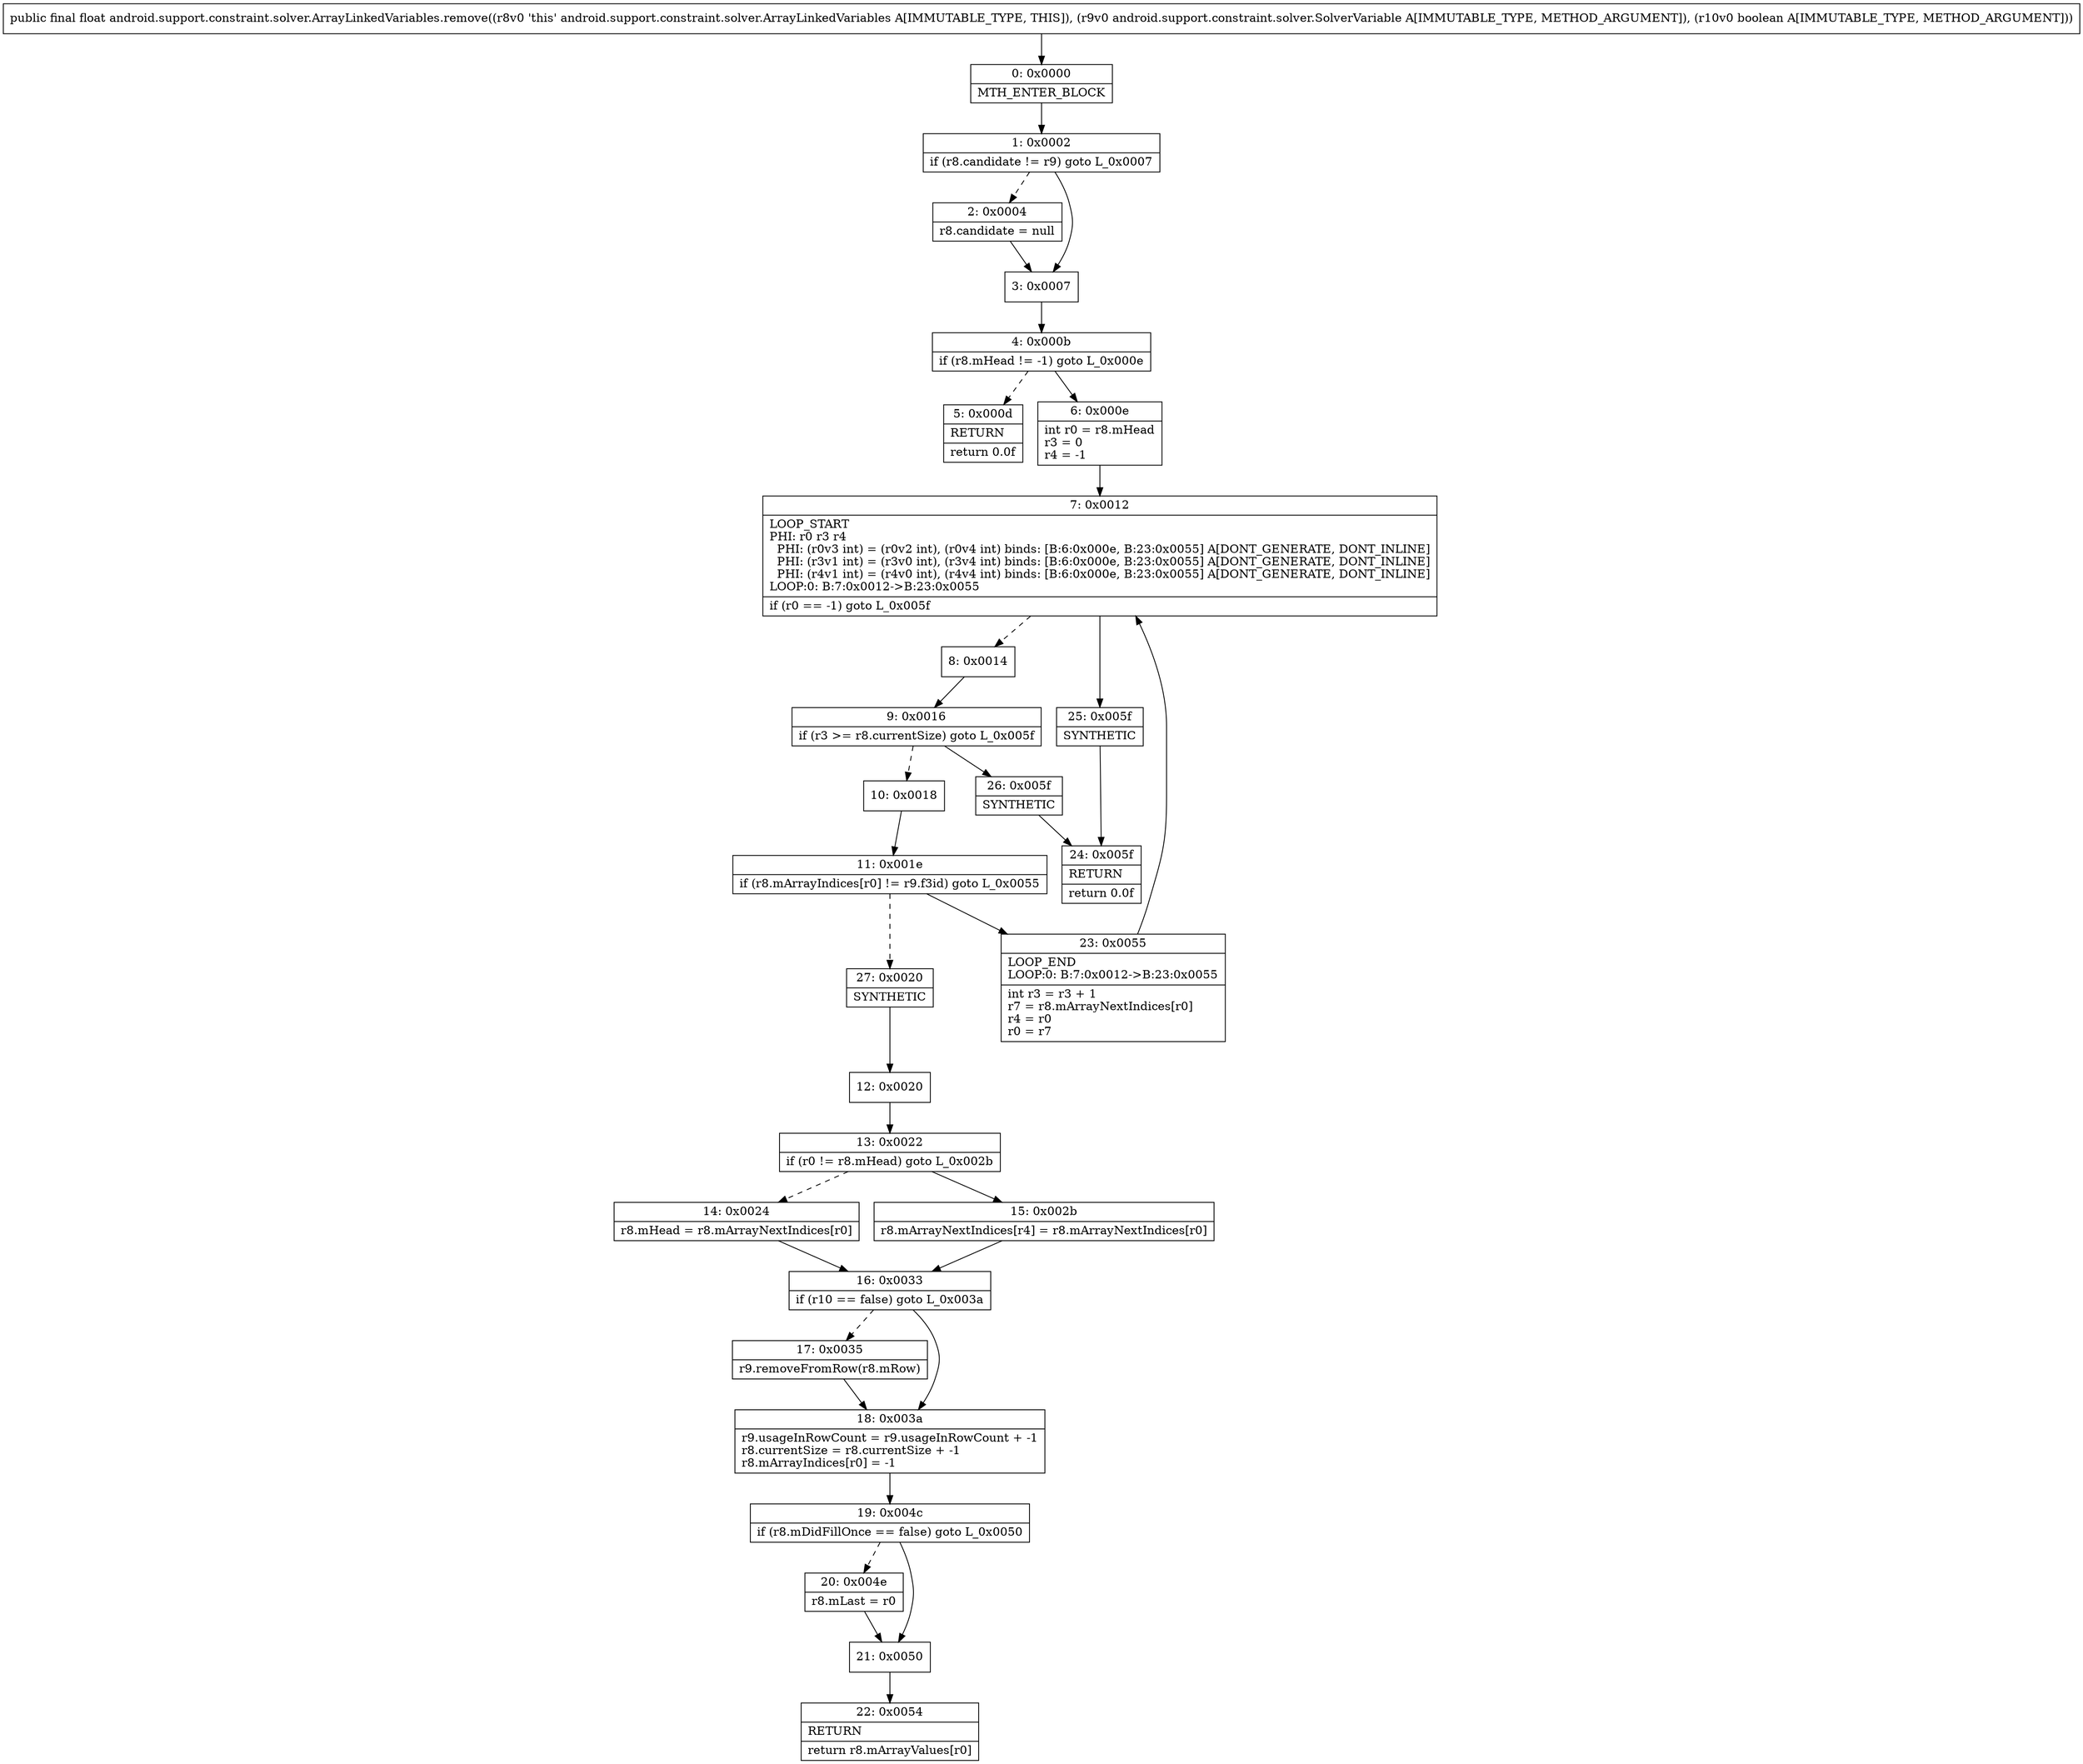 digraph "CFG forandroid.support.constraint.solver.ArrayLinkedVariables.remove(Landroid\/support\/constraint\/solver\/SolverVariable;Z)F" {
Node_0 [shape=record,label="{0\:\ 0x0000|MTH_ENTER_BLOCK\l}"];
Node_1 [shape=record,label="{1\:\ 0x0002|if (r8.candidate != r9) goto L_0x0007\l}"];
Node_2 [shape=record,label="{2\:\ 0x0004|r8.candidate = null\l}"];
Node_3 [shape=record,label="{3\:\ 0x0007}"];
Node_4 [shape=record,label="{4\:\ 0x000b|if (r8.mHead != \-1) goto L_0x000e\l}"];
Node_5 [shape=record,label="{5\:\ 0x000d|RETURN\l|return 0.0f\l}"];
Node_6 [shape=record,label="{6\:\ 0x000e|int r0 = r8.mHead\lr3 = 0\lr4 = \-1\l}"];
Node_7 [shape=record,label="{7\:\ 0x0012|LOOP_START\lPHI: r0 r3 r4 \l  PHI: (r0v3 int) = (r0v2 int), (r0v4 int) binds: [B:6:0x000e, B:23:0x0055] A[DONT_GENERATE, DONT_INLINE]\l  PHI: (r3v1 int) = (r3v0 int), (r3v4 int) binds: [B:6:0x000e, B:23:0x0055] A[DONT_GENERATE, DONT_INLINE]\l  PHI: (r4v1 int) = (r4v0 int), (r4v4 int) binds: [B:6:0x000e, B:23:0x0055] A[DONT_GENERATE, DONT_INLINE]\lLOOP:0: B:7:0x0012\-\>B:23:0x0055\l|if (r0 == \-1) goto L_0x005f\l}"];
Node_8 [shape=record,label="{8\:\ 0x0014}"];
Node_9 [shape=record,label="{9\:\ 0x0016|if (r3 \>= r8.currentSize) goto L_0x005f\l}"];
Node_10 [shape=record,label="{10\:\ 0x0018}"];
Node_11 [shape=record,label="{11\:\ 0x001e|if (r8.mArrayIndices[r0] != r9.f3id) goto L_0x0055\l}"];
Node_12 [shape=record,label="{12\:\ 0x0020}"];
Node_13 [shape=record,label="{13\:\ 0x0022|if (r0 != r8.mHead) goto L_0x002b\l}"];
Node_14 [shape=record,label="{14\:\ 0x0024|r8.mHead = r8.mArrayNextIndices[r0]\l}"];
Node_15 [shape=record,label="{15\:\ 0x002b|r8.mArrayNextIndices[r4] = r8.mArrayNextIndices[r0]\l}"];
Node_16 [shape=record,label="{16\:\ 0x0033|if (r10 == false) goto L_0x003a\l}"];
Node_17 [shape=record,label="{17\:\ 0x0035|r9.removeFromRow(r8.mRow)\l}"];
Node_18 [shape=record,label="{18\:\ 0x003a|r9.usageInRowCount = r9.usageInRowCount + \-1\lr8.currentSize = r8.currentSize + \-1\lr8.mArrayIndices[r0] = \-1\l}"];
Node_19 [shape=record,label="{19\:\ 0x004c|if (r8.mDidFillOnce == false) goto L_0x0050\l}"];
Node_20 [shape=record,label="{20\:\ 0x004e|r8.mLast = r0\l}"];
Node_21 [shape=record,label="{21\:\ 0x0050}"];
Node_22 [shape=record,label="{22\:\ 0x0054|RETURN\l|return r8.mArrayValues[r0]\l}"];
Node_23 [shape=record,label="{23\:\ 0x0055|LOOP_END\lLOOP:0: B:7:0x0012\-\>B:23:0x0055\l|int r3 = r3 + 1\lr7 = r8.mArrayNextIndices[r0]\lr4 = r0\lr0 = r7\l}"];
Node_24 [shape=record,label="{24\:\ 0x005f|RETURN\l|return 0.0f\l}"];
Node_25 [shape=record,label="{25\:\ 0x005f|SYNTHETIC\l}"];
Node_26 [shape=record,label="{26\:\ 0x005f|SYNTHETIC\l}"];
Node_27 [shape=record,label="{27\:\ 0x0020|SYNTHETIC\l}"];
MethodNode[shape=record,label="{public final float android.support.constraint.solver.ArrayLinkedVariables.remove((r8v0 'this' android.support.constraint.solver.ArrayLinkedVariables A[IMMUTABLE_TYPE, THIS]), (r9v0 android.support.constraint.solver.SolverVariable A[IMMUTABLE_TYPE, METHOD_ARGUMENT]), (r10v0 boolean A[IMMUTABLE_TYPE, METHOD_ARGUMENT])) }"];
MethodNode -> Node_0;
Node_0 -> Node_1;
Node_1 -> Node_2[style=dashed];
Node_1 -> Node_3;
Node_2 -> Node_3;
Node_3 -> Node_4;
Node_4 -> Node_5[style=dashed];
Node_4 -> Node_6;
Node_6 -> Node_7;
Node_7 -> Node_8[style=dashed];
Node_7 -> Node_25;
Node_8 -> Node_9;
Node_9 -> Node_10[style=dashed];
Node_9 -> Node_26;
Node_10 -> Node_11;
Node_11 -> Node_23;
Node_11 -> Node_27[style=dashed];
Node_12 -> Node_13;
Node_13 -> Node_14[style=dashed];
Node_13 -> Node_15;
Node_14 -> Node_16;
Node_15 -> Node_16;
Node_16 -> Node_17[style=dashed];
Node_16 -> Node_18;
Node_17 -> Node_18;
Node_18 -> Node_19;
Node_19 -> Node_20[style=dashed];
Node_19 -> Node_21;
Node_20 -> Node_21;
Node_21 -> Node_22;
Node_23 -> Node_7;
Node_25 -> Node_24;
Node_26 -> Node_24;
Node_27 -> Node_12;
}

